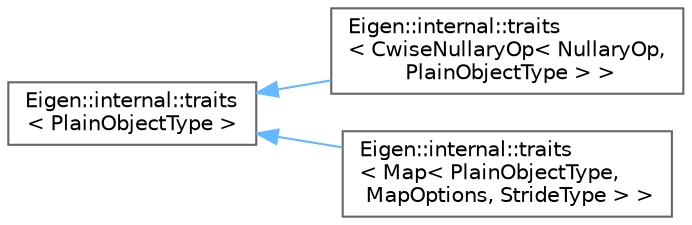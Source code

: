 digraph "Graphical Class Hierarchy"
{
 // LATEX_PDF_SIZE
  bgcolor="transparent";
  edge [fontname=Helvetica,fontsize=10,labelfontname=Helvetica,labelfontsize=10];
  node [fontname=Helvetica,fontsize=10,shape=box,height=0.2,width=0.4];
  rankdir="LR";
  Node0 [id="Node000000",label="Eigen::internal::traits\l\< PlainObjectType \>",height=0.2,width=0.4,color="grey40", fillcolor="white", style="filled",URL="$structEigen_1_1internal_1_1traits.html",tooltip=" "];
  Node0 -> Node1 [id="edge1074_Node000000_Node000001",dir="back",color="steelblue1",style="solid",tooltip=" "];
  Node1 [id="Node000001",label="Eigen::internal::traits\l\< CwiseNullaryOp\< NullaryOp,\l PlainObjectType \> \>",height=0.2,width=0.4,color="grey40", fillcolor="white", style="filled",URL="$structEigen_1_1internal_1_1traits_3_01CwiseNullaryOp_3_01NullaryOp_00_01PlainObjectType_01_4_01_4.html",tooltip=" "];
  Node0 -> Node2 [id="edge1075_Node000000_Node000002",dir="back",color="steelblue1",style="solid",tooltip=" "];
  Node2 [id="Node000002",label="Eigen::internal::traits\l\< Map\< PlainObjectType,\l MapOptions, StrideType \> \>",height=0.2,width=0.4,color="grey40", fillcolor="white", style="filled",URL="$structEigen_1_1internal_1_1traits_3_01Map_3_01PlainObjectType_00_01MapOptions_00_01StrideType_01_4_01_4.html",tooltip=" "];
}
